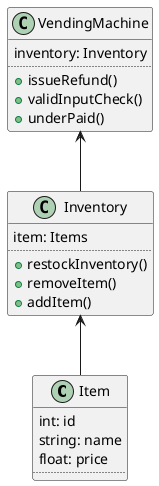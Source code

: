@startuml

class Item {
int: id
string: name
float: price
..
}

class Inventory{
item: Items
..
+ restockInventory()
+ removeItem()
+ addItem()
}

class VendingMachine{
inventory: Inventory
..
+ issueRefund()
+ validInputCheck()
+ underPaid()
}

Inventory <-- Item
VendingMachine <-- Inventory

@enduml

